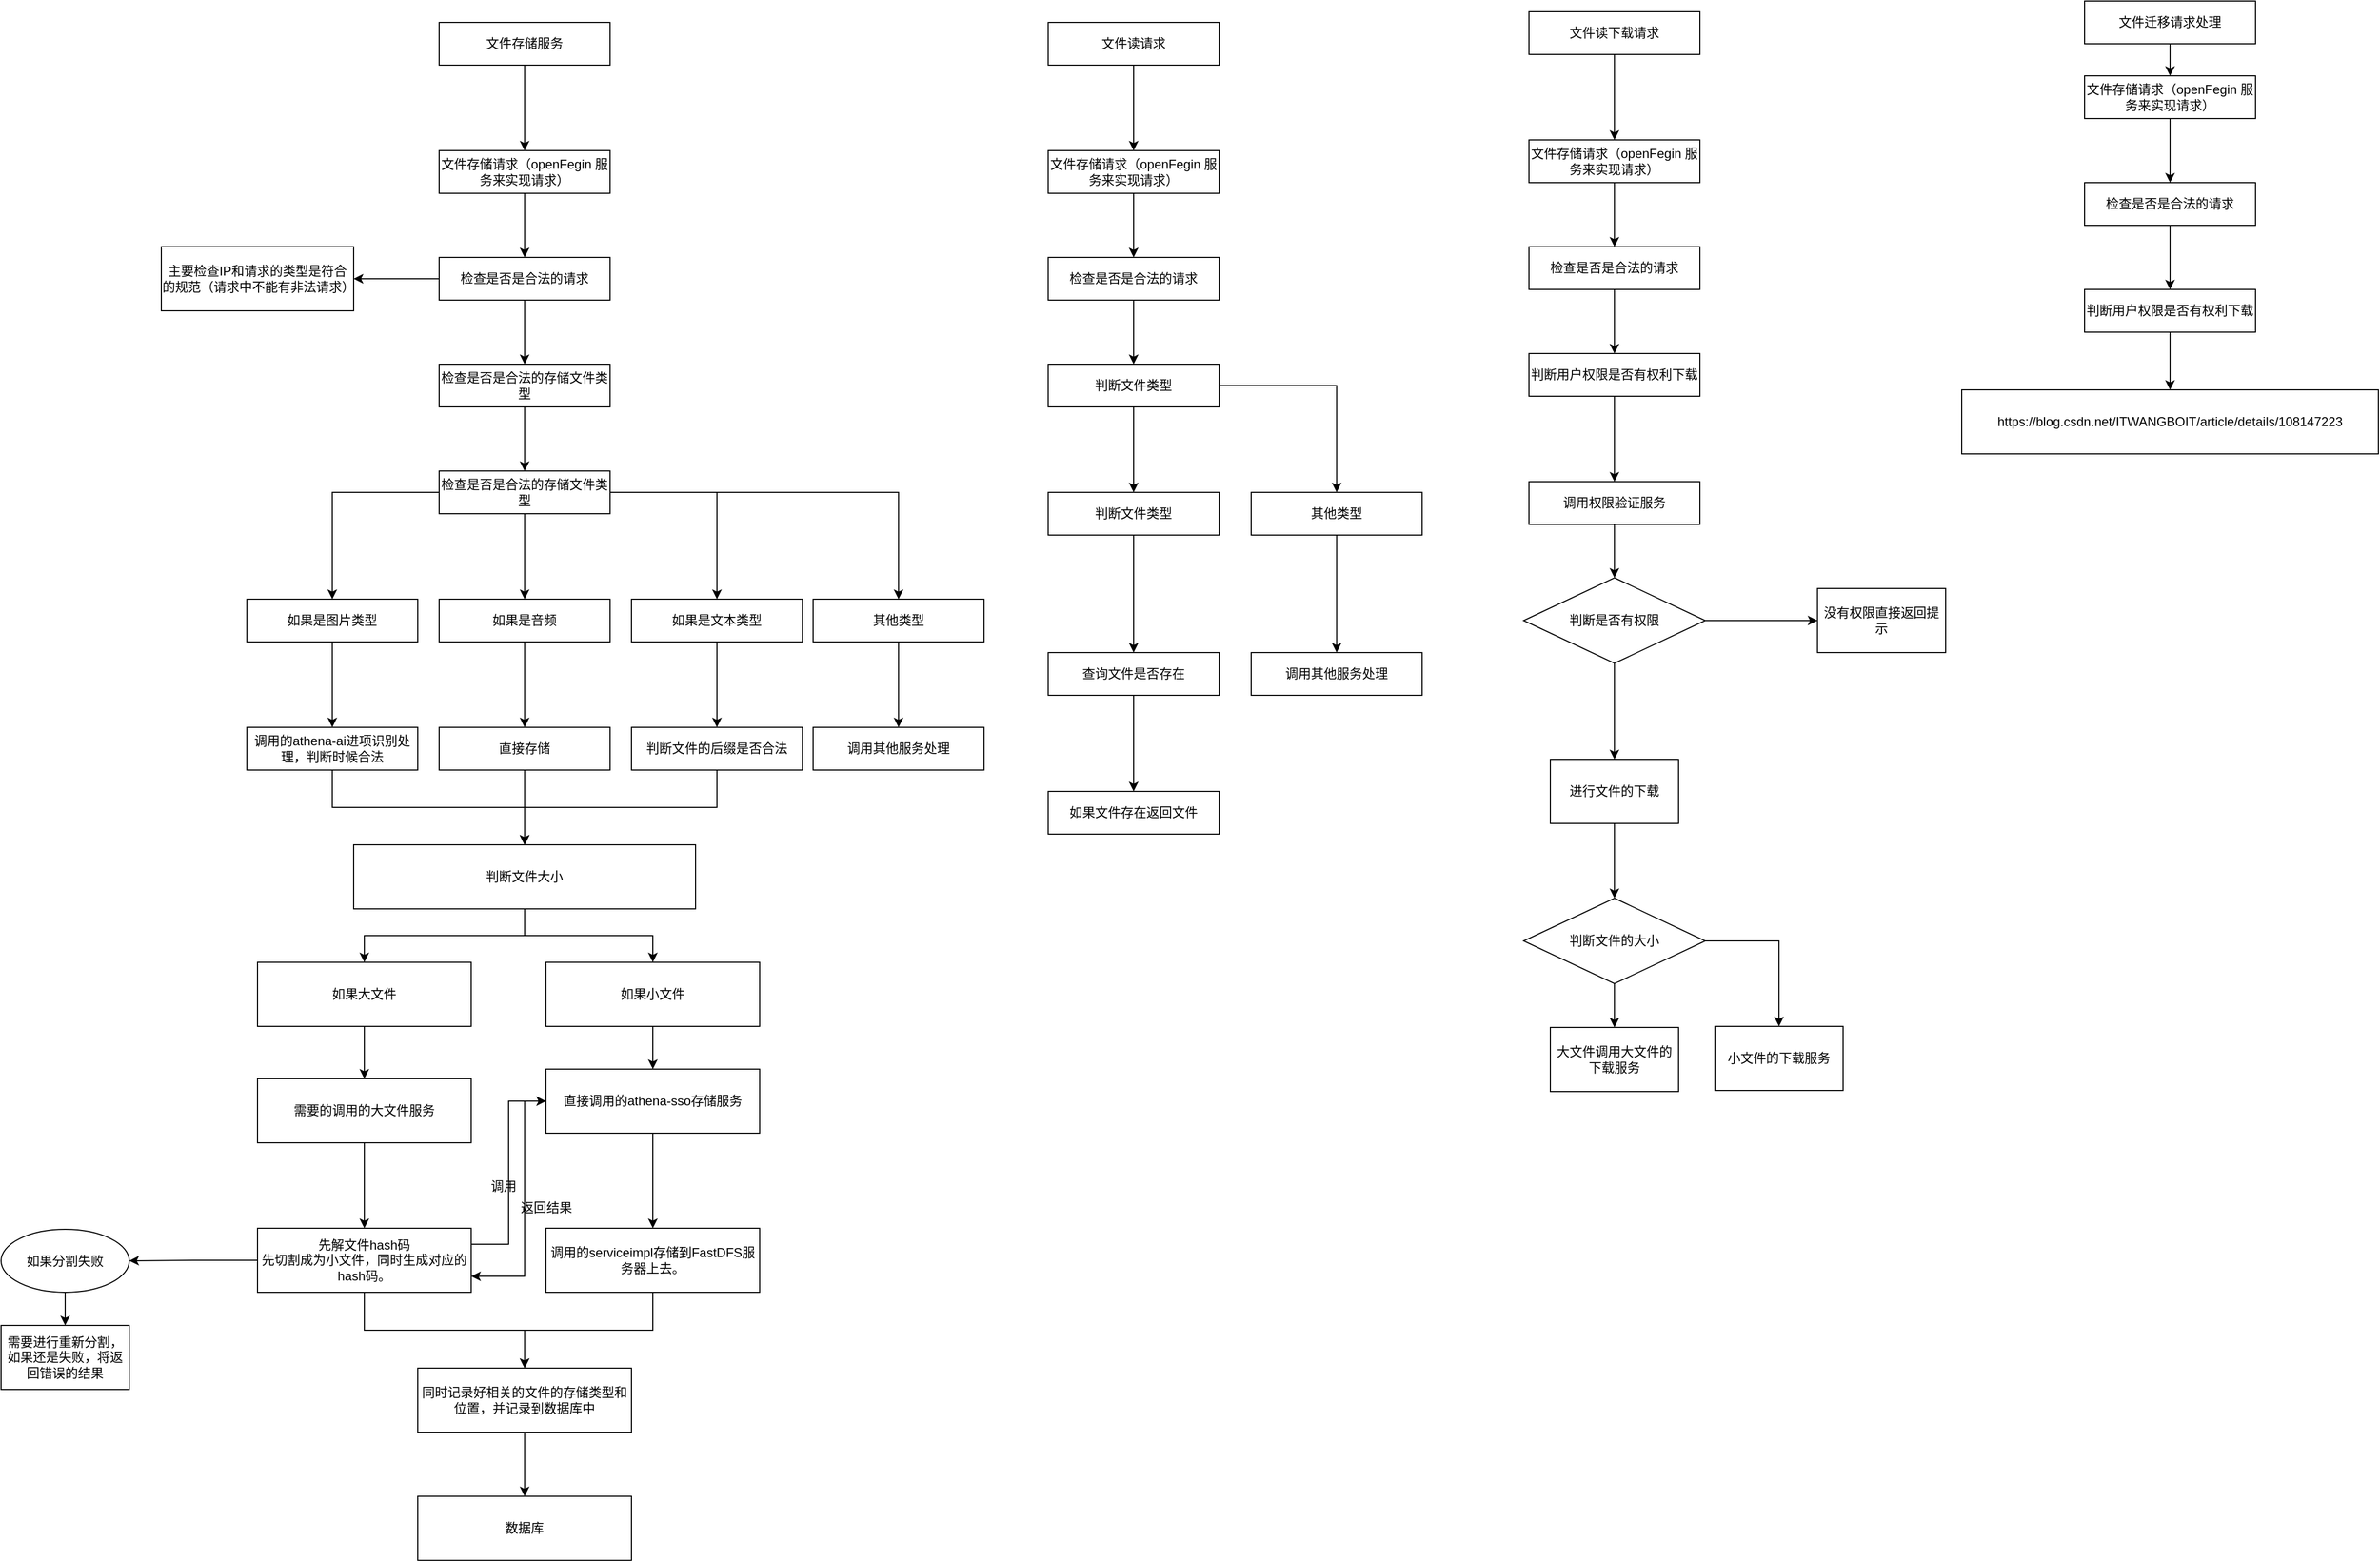 <mxfile version="17.1.3" type="device"><diagram id="G05M-xyiPs1AFuNPGO_C" name="第 1 页"><mxGraphModel dx="2426" dy="1308" grid="1" gridSize="10" guides="1" tooltips="1" connect="1" arrows="1" fold="1" page="1" pageScale="1" pageWidth="827" pageHeight="1169" math="0" shadow="0"><root><mxCell id="0"/><mxCell id="1" parent="0"/><mxCell id="X9TlRJtGgPxhMeN6eXzm-3" value="" style="edgeStyle=orthogonalEdgeStyle;rounded=0;orthogonalLoop=1;jettySize=auto;html=1;" edge="1" parent="1" source="X9TlRJtGgPxhMeN6eXzm-1" target="X9TlRJtGgPxhMeN6eXzm-2"><mxGeometry relative="1" as="geometry"/></mxCell><mxCell id="X9TlRJtGgPxhMeN6eXzm-1" value="文件存储请求（openFegin 服务来实现请求）" style="rounded=0;whiteSpace=wrap;html=1;" vertex="1" parent="1"><mxGeometry x="460" y="300" width="160" height="40" as="geometry"/></mxCell><mxCell id="X9TlRJtGgPxhMeN6eXzm-5" value="" style="edgeStyle=orthogonalEdgeStyle;rounded=0;orthogonalLoop=1;jettySize=auto;html=1;" edge="1" parent="1" source="X9TlRJtGgPxhMeN6eXzm-2" target="X9TlRJtGgPxhMeN6eXzm-4"><mxGeometry relative="1" as="geometry"/></mxCell><mxCell id="X9TlRJtGgPxhMeN6eXzm-57" value="" style="edgeStyle=orthogonalEdgeStyle;rounded=0;orthogonalLoop=1;jettySize=auto;html=1;" edge="1" parent="1" source="X9TlRJtGgPxhMeN6eXzm-2" target="X9TlRJtGgPxhMeN6eXzm-56"><mxGeometry relative="1" as="geometry"/></mxCell><mxCell id="X9TlRJtGgPxhMeN6eXzm-2" value="检查是否是合法的请求" style="rounded=0;whiteSpace=wrap;html=1;" vertex="1" parent="1"><mxGeometry x="460" y="400" width="160" height="40" as="geometry"/></mxCell><mxCell id="X9TlRJtGgPxhMeN6eXzm-7" value="" style="edgeStyle=orthogonalEdgeStyle;rounded=0;orthogonalLoop=1;jettySize=auto;html=1;" edge="1" parent="1" source="X9TlRJtGgPxhMeN6eXzm-4" target="X9TlRJtGgPxhMeN6eXzm-8"><mxGeometry relative="1" as="geometry"><mxPoint x="540" y="480" as="targetPoint"/></mxGeometry></mxCell><mxCell id="X9TlRJtGgPxhMeN6eXzm-4" value="检查是否是合法的存储文件类型" style="rounded=0;whiteSpace=wrap;html=1;" vertex="1" parent="1"><mxGeometry x="460" y="500" width="160" height="40" as="geometry"/></mxCell><mxCell id="X9TlRJtGgPxhMeN6eXzm-11" value="" style="edgeStyle=orthogonalEdgeStyle;rounded=0;orthogonalLoop=1;jettySize=auto;html=1;" edge="1" parent="1" source="X9TlRJtGgPxhMeN6eXzm-8" target="X9TlRJtGgPxhMeN6eXzm-10"><mxGeometry relative="1" as="geometry"/></mxCell><mxCell id="X9TlRJtGgPxhMeN6eXzm-13" value="" style="edgeStyle=orthogonalEdgeStyle;rounded=0;orthogonalLoop=1;jettySize=auto;html=1;" edge="1" parent="1" source="X9TlRJtGgPxhMeN6eXzm-8" target="X9TlRJtGgPxhMeN6eXzm-12"><mxGeometry relative="1" as="geometry"/></mxCell><mxCell id="X9TlRJtGgPxhMeN6eXzm-15" value="" style="edgeStyle=orthogonalEdgeStyle;rounded=0;orthogonalLoop=1;jettySize=auto;html=1;" edge="1" parent="1" source="X9TlRJtGgPxhMeN6eXzm-8" target="X9TlRJtGgPxhMeN6eXzm-14"><mxGeometry relative="1" as="geometry"/></mxCell><mxCell id="X9TlRJtGgPxhMeN6eXzm-67" style="edgeStyle=orthogonalEdgeStyle;rounded=0;orthogonalLoop=1;jettySize=auto;html=1;" edge="1" parent="1" source="X9TlRJtGgPxhMeN6eXzm-8" target="X9TlRJtGgPxhMeN6eXzm-66"><mxGeometry relative="1" as="geometry"/></mxCell><mxCell id="X9TlRJtGgPxhMeN6eXzm-8" value="检查是否是合法的存储文件类型" style="rounded=0;whiteSpace=wrap;html=1;" vertex="1" parent="1"><mxGeometry x="460" y="600" width="160" height="40" as="geometry"/></mxCell><mxCell id="X9TlRJtGgPxhMeN6eXzm-17" value="" style="edgeStyle=orthogonalEdgeStyle;rounded=0;orthogonalLoop=1;jettySize=auto;html=1;" edge="1" parent="1" source="X9TlRJtGgPxhMeN6eXzm-10" target="X9TlRJtGgPxhMeN6eXzm-16"><mxGeometry relative="1" as="geometry"/></mxCell><mxCell id="X9TlRJtGgPxhMeN6eXzm-10" value="如果是图片类型" style="rounded=0;whiteSpace=wrap;html=1;" vertex="1" parent="1"><mxGeometry x="280" y="720" width="160" height="40" as="geometry"/></mxCell><mxCell id="X9TlRJtGgPxhMeN6eXzm-21" value="" style="edgeStyle=orthogonalEdgeStyle;rounded=0;orthogonalLoop=1;jettySize=auto;html=1;" edge="1" parent="1" source="X9TlRJtGgPxhMeN6eXzm-12" target="X9TlRJtGgPxhMeN6eXzm-20"><mxGeometry relative="1" as="geometry"/></mxCell><mxCell id="X9TlRJtGgPxhMeN6eXzm-12" value="如果是文本类型" style="rounded=0;whiteSpace=wrap;html=1;" vertex="1" parent="1"><mxGeometry x="640" y="720" width="160" height="40" as="geometry"/></mxCell><mxCell id="X9TlRJtGgPxhMeN6eXzm-19" value="" style="edgeStyle=orthogonalEdgeStyle;rounded=0;orthogonalLoop=1;jettySize=auto;html=1;" edge="1" parent="1" source="X9TlRJtGgPxhMeN6eXzm-14" target="X9TlRJtGgPxhMeN6eXzm-18"><mxGeometry relative="1" as="geometry"/></mxCell><mxCell id="X9TlRJtGgPxhMeN6eXzm-14" value="如果是音频" style="rounded=0;whiteSpace=wrap;html=1;" vertex="1" parent="1"><mxGeometry x="460" y="720" width="160" height="40" as="geometry"/></mxCell><mxCell id="X9TlRJtGgPxhMeN6eXzm-23" value="" style="edgeStyle=orthogonalEdgeStyle;rounded=0;orthogonalLoop=1;jettySize=auto;html=1;" edge="1" parent="1" source="X9TlRJtGgPxhMeN6eXzm-16" target="X9TlRJtGgPxhMeN6eXzm-22"><mxGeometry relative="1" as="geometry"/></mxCell><mxCell id="X9TlRJtGgPxhMeN6eXzm-16" value="调用的athena-ai进项识别处理，判断时候合法" style="rounded=0;whiteSpace=wrap;html=1;" vertex="1" parent="1"><mxGeometry x="280" y="840" width="160" height="40" as="geometry"/></mxCell><mxCell id="X9TlRJtGgPxhMeN6eXzm-24" style="edgeStyle=orthogonalEdgeStyle;rounded=0;orthogonalLoop=1;jettySize=auto;html=1;entryX=0.5;entryY=0;entryDx=0;entryDy=0;" edge="1" parent="1" source="X9TlRJtGgPxhMeN6eXzm-18" target="X9TlRJtGgPxhMeN6eXzm-22"><mxGeometry relative="1" as="geometry"/></mxCell><mxCell id="X9TlRJtGgPxhMeN6eXzm-18" value="直接存储" style="rounded=0;whiteSpace=wrap;html=1;" vertex="1" parent="1"><mxGeometry x="460" y="840" width="160" height="40" as="geometry"/></mxCell><mxCell id="X9TlRJtGgPxhMeN6eXzm-25" style="edgeStyle=orthogonalEdgeStyle;rounded=0;orthogonalLoop=1;jettySize=auto;html=1;entryX=0.5;entryY=0;entryDx=0;entryDy=0;" edge="1" parent="1" source="X9TlRJtGgPxhMeN6eXzm-20" target="X9TlRJtGgPxhMeN6eXzm-22"><mxGeometry relative="1" as="geometry"/></mxCell><mxCell id="X9TlRJtGgPxhMeN6eXzm-20" value="判断文件的后缀是否合法" style="rounded=0;whiteSpace=wrap;html=1;" vertex="1" parent="1"><mxGeometry x="640" y="840" width="160" height="40" as="geometry"/></mxCell><mxCell id="X9TlRJtGgPxhMeN6eXzm-27" value="" style="edgeStyle=orthogonalEdgeStyle;rounded=0;orthogonalLoop=1;jettySize=auto;html=1;" edge="1" parent="1" source="X9TlRJtGgPxhMeN6eXzm-22" target="X9TlRJtGgPxhMeN6eXzm-26"><mxGeometry relative="1" as="geometry"/></mxCell><mxCell id="X9TlRJtGgPxhMeN6eXzm-29" style="edgeStyle=orthogonalEdgeStyle;rounded=0;orthogonalLoop=1;jettySize=auto;html=1;entryX=0.5;entryY=0;entryDx=0;entryDy=0;" edge="1" parent="1" source="X9TlRJtGgPxhMeN6eXzm-22" target="X9TlRJtGgPxhMeN6eXzm-28"><mxGeometry relative="1" as="geometry"/></mxCell><mxCell id="X9TlRJtGgPxhMeN6eXzm-22" value="判断文件大小" style="whiteSpace=wrap;html=1;rounded=0;" vertex="1" parent="1"><mxGeometry x="380" y="950" width="320" height="60" as="geometry"/></mxCell><mxCell id="X9TlRJtGgPxhMeN6eXzm-37" value="" style="edgeStyle=orthogonalEdgeStyle;rounded=0;orthogonalLoop=1;jettySize=auto;html=1;" edge="1" parent="1" source="X9TlRJtGgPxhMeN6eXzm-26" target="X9TlRJtGgPxhMeN6eXzm-36"><mxGeometry relative="1" as="geometry"/></mxCell><mxCell id="X9TlRJtGgPxhMeN6eXzm-26" value="如果大文件" style="whiteSpace=wrap;html=1;rounded=0;" vertex="1" parent="1"><mxGeometry x="290" y="1060" width="200" height="60" as="geometry"/></mxCell><mxCell id="X9TlRJtGgPxhMeN6eXzm-31" value="" style="edgeStyle=orthogonalEdgeStyle;rounded=0;orthogonalLoop=1;jettySize=auto;html=1;" edge="1" parent="1" source="X9TlRJtGgPxhMeN6eXzm-28" target="X9TlRJtGgPxhMeN6eXzm-30"><mxGeometry relative="1" as="geometry"/></mxCell><mxCell id="X9TlRJtGgPxhMeN6eXzm-28" value="如果小文件" style="whiteSpace=wrap;html=1;rounded=0;" vertex="1" parent="1"><mxGeometry x="560" y="1060" width="200" height="60" as="geometry"/></mxCell><mxCell id="X9TlRJtGgPxhMeN6eXzm-35" value="" style="edgeStyle=orthogonalEdgeStyle;rounded=0;orthogonalLoop=1;jettySize=auto;html=1;" edge="1" parent="1" source="X9TlRJtGgPxhMeN6eXzm-30" target="X9TlRJtGgPxhMeN6eXzm-34"><mxGeometry relative="1" as="geometry"/></mxCell><mxCell id="X9TlRJtGgPxhMeN6eXzm-44" style="edgeStyle=orthogonalEdgeStyle;rounded=0;orthogonalLoop=1;jettySize=auto;html=1;entryX=1;entryY=0.75;entryDx=0;entryDy=0;" edge="1" parent="1" source="X9TlRJtGgPxhMeN6eXzm-30" target="X9TlRJtGgPxhMeN6eXzm-38"><mxGeometry relative="1" as="geometry"><Array as="points"><mxPoint x="540" y="1190"/><mxPoint x="540" y="1354"/></Array></mxGeometry></mxCell><mxCell id="X9TlRJtGgPxhMeN6eXzm-30" value="直接调用的athena-sso存储服务" style="whiteSpace=wrap;html=1;rounded=0;" vertex="1" parent="1"><mxGeometry x="560" y="1160" width="200" height="60" as="geometry"/></mxCell><mxCell id="X9TlRJtGgPxhMeN6eXzm-33" style="edgeStyle=orthogonalEdgeStyle;rounded=0;orthogonalLoop=1;jettySize=auto;html=1;entryX=0.5;entryY=0;entryDx=0;entryDy=0;" edge="1" parent="1" source="X9TlRJtGgPxhMeN6eXzm-32" target="X9TlRJtGgPxhMeN6eXzm-1"><mxGeometry relative="1" as="geometry"/></mxCell><mxCell id="X9TlRJtGgPxhMeN6eXzm-32" value="文件存储服务" style="whiteSpace=wrap;html=1;" vertex="1" parent="1"><mxGeometry x="460" y="180" width="160" height="40" as="geometry"/></mxCell><mxCell id="X9TlRJtGgPxhMeN6eXzm-47" style="edgeStyle=orthogonalEdgeStyle;rounded=0;orthogonalLoop=1;jettySize=auto;html=1;entryX=0.5;entryY=0;entryDx=0;entryDy=0;" edge="1" parent="1" source="X9TlRJtGgPxhMeN6eXzm-34" target="X9TlRJtGgPxhMeN6eXzm-40"><mxGeometry relative="1" as="geometry"/></mxCell><mxCell id="X9TlRJtGgPxhMeN6eXzm-34" value="调用的serviceimpl存储到FastDFS服务器上去。" style="whiteSpace=wrap;html=1;rounded=0;" vertex="1" parent="1"><mxGeometry x="560" y="1309" width="200" height="60" as="geometry"/></mxCell><mxCell id="X9TlRJtGgPxhMeN6eXzm-39" value="" style="edgeStyle=orthogonalEdgeStyle;rounded=0;orthogonalLoop=1;jettySize=auto;html=1;" edge="1" parent="1" source="X9TlRJtGgPxhMeN6eXzm-36" target="X9TlRJtGgPxhMeN6eXzm-38"><mxGeometry relative="1" as="geometry"/></mxCell><mxCell id="X9TlRJtGgPxhMeN6eXzm-36" value="需要的调用的大文件服务" style="whiteSpace=wrap;html=1;rounded=0;" vertex="1" parent="1"><mxGeometry x="290" y="1169" width="200" height="60" as="geometry"/></mxCell><mxCell id="X9TlRJtGgPxhMeN6eXzm-41" value="" style="edgeStyle=orthogonalEdgeStyle;rounded=0;orthogonalLoop=1;jettySize=auto;html=1;" edge="1" parent="1" source="X9TlRJtGgPxhMeN6eXzm-38" target="X9TlRJtGgPxhMeN6eXzm-40"><mxGeometry relative="1" as="geometry"/></mxCell><mxCell id="X9TlRJtGgPxhMeN6eXzm-43" style="edgeStyle=orthogonalEdgeStyle;rounded=0;orthogonalLoop=1;jettySize=auto;html=1;entryX=0;entryY=0.5;entryDx=0;entryDy=0;exitX=1;exitY=0.25;exitDx=0;exitDy=0;" edge="1" parent="1" source="X9TlRJtGgPxhMeN6eXzm-38" target="X9TlRJtGgPxhMeN6eXzm-30"><mxGeometry relative="1" as="geometry"/></mxCell><mxCell id="X9TlRJtGgPxhMeN6eXzm-49" value="" style="edgeStyle=orthogonalEdgeStyle;rounded=0;orthogonalLoop=1;jettySize=auto;html=1;" edge="1" parent="1" source="X9TlRJtGgPxhMeN6eXzm-38" target="X9TlRJtGgPxhMeN6eXzm-48"><mxGeometry relative="1" as="geometry"/></mxCell><mxCell id="X9TlRJtGgPxhMeN6eXzm-38" value="&lt;div&gt;先解文件hash码&lt;/div&gt;&lt;div&gt;先切割成为小文件，同时生成对应的hash码。&lt;/div&gt;" style="whiteSpace=wrap;html=1;rounded=0;" vertex="1" parent="1"><mxGeometry x="290" y="1309" width="200" height="60" as="geometry"/></mxCell><mxCell id="X9TlRJtGgPxhMeN6eXzm-55" value="" style="edgeStyle=orthogonalEdgeStyle;rounded=0;orthogonalLoop=1;jettySize=auto;html=1;" edge="1" parent="1" source="X9TlRJtGgPxhMeN6eXzm-40" target="X9TlRJtGgPxhMeN6eXzm-54"><mxGeometry relative="1" as="geometry"/></mxCell><mxCell id="X9TlRJtGgPxhMeN6eXzm-40" value="同时记录好相关的文件的存储类型和位置，并记录到数据库中" style="whiteSpace=wrap;html=1;rounded=0;" vertex="1" parent="1"><mxGeometry x="440" y="1440" width="200" height="60" as="geometry"/></mxCell><mxCell id="X9TlRJtGgPxhMeN6eXzm-51" value="" style="edgeStyle=orthogonalEdgeStyle;rounded=0;orthogonalLoop=1;jettySize=auto;html=1;" edge="1" parent="1" source="X9TlRJtGgPxhMeN6eXzm-48" target="X9TlRJtGgPxhMeN6eXzm-50"><mxGeometry relative="1" as="geometry"/></mxCell><mxCell id="X9TlRJtGgPxhMeN6eXzm-48" value="如果分割失败" style="ellipse;whiteSpace=wrap;html=1;rounded=0;" vertex="1" parent="1"><mxGeometry x="50" y="1310" width="120" height="59" as="geometry"/></mxCell><mxCell id="X9TlRJtGgPxhMeN6eXzm-50" value="需要进行重新分割，如果还是失败，将返回错误的结果" style="rounded=0;whiteSpace=wrap;html=1;" vertex="1" parent="1"><mxGeometry x="50" y="1400" width="120" height="60" as="geometry"/></mxCell><mxCell id="X9TlRJtGgPxhMeN6eXzm-52" value="调用" style="text;html=1;align=center;verticalAlign=middle;resizable=0;points=[];autosize=1;strokeColor=none;fillColor=none;" vertex="1" parent="1"><mxGeometry x="500" y="1260" width="40" height="20" as="geometry"/></mxCell><mxCell id="X9TlRJtGgPxhMeN6eXzm-53" value="返回结果" style="text;html=1;align=center;verticalAlign=middle;resizable=0;points=[];autosize=1;strokeColor=none;fillColor=none;" vertex="1" parent="1"><mxGeometry x="530" y="1280" width="60" height="20" as="geometry"/></mxCell><mxCell id="X9TlRJtGgPxhMeN6eXzm-54" value="数据库" style="whiteSpace=wrap;html=1;rounded=0;" vertex="1" parent="1"><mxGeometry x="440" y="1560" width="200" height="60" as="geometry"/></mxCell><mxCell id="X9TlRJtGgPxhMeN6eXzm-56" value="主要检查IP和请求的类型是符合的规范（请求中不能有非法请求）" style="rounded=0;whiteSpace=wrap;html=1;" vertex="1" parent="1"><mxGeometry x="200" y="390" width="180" height="60" as="geometry"/></mxCell><mxCell id="X9TlRJtGgPxhMeN6eXzm-62" style="edgeStyle=orthogonalEdgeStyle;rounded=0;orthogonalLoop=1;jettySize=auto;html=1;entryX=0.5;entryY=0;entryDx=0;entryDy=0;" edge="1" parent="1" source="X9TlRJtGgPxhMeN6eXzm-58" target="X9TlRJtGgPxhMeN6eXzm-59"><mxGeometry relative="1" as="geometry"/></mxCell><mxCell id="X9TlRJtGgPxhMeN6eXzm-58" value="文件读请求" style="whiteSpace=wrap;html=1;" vertex="1" parent="1"><mxGeometry x="1030" y="180" width="160" height="40" as="geometry"/></mxCell><mxCell id="X9TlRJtGgPxhMeN6eXzm-63" style="edgeStyle=orthogonalEdgeStyle;rounded=0;orthogonalLoop=1;jettySize=auto;html=1;" edge="1" parent="1" source="X9TlRJtGgPxhMeN6eXzm-59" target="X9TlRJtGgPxhMeN6eXzm-60"><mxGeometry relative="1" as="geometry"/></mxCell><mxCell id="X9TlRJtGgPxhMeN6eXzm-59" value="文件存储请求（openFegin 服务来实现请求）" style="rounded=0;whiteSpace=wrap;html=1;" vertex="1" parent="1"><mxGeometry x="1030" y="300" width="160" height="40" as="geometry"/></mxCell><mxCell id="X9TlRJtGgPxhMeN6eXzm-64" style="edgeStyle=orthogonalEdgeStyle;rounded=0;orthogonalLoop=1;jettySize=auto;html=1;" edge="1" parent="1" source="X9TlRJtGgPxhMeN6eXzm-60" target="X9TlRJtGgPxhMeN6eXzm-61"><mxGeometry relative="1" as="geometry"/></mxCell><mxCell id="X9TlRJtGgPxhMeN6eXzm-60" value="检查是否是合法的请求" style="rounded=0;whiteSpace=wrap;html=1;" vertex="1" parent="1"><mxGeometry x="1030" y="400" width="160" height="40" as="geometry"/></mxCell><mxCell id="X9TlRJtGgPxhMeN6eXzm-71" value="" style="edgeStyle=orthogonalEdgeStyle;rounded=0;orthogonalLoop=1;jettySize=auto;html=1;" edge="1" parent="1" source="X9TlRJtGgPxhMeN6eXzm-61" target="X9TlRJtGgPxhMeN6eXzm-70"><mxGeometry relative="1" as="geometry"/></mxCell><mxCell id="X9TlRJtGgPxhMeN6eXzm-73" value="" style="edgeStyle=orthogonalEdgeStyle;rounded=0;orthogonalLoop=1;jettySize=auto;html=1;" edge="1" parent="1" source="X9TlRJtGgPxhMeN6eXzm-61" target="X9TlRJtGgPxhMeN6eXzm-72"><mxGeometry relative="1" as="geometry"/></mxCell><mxCell id="X9TlRJtGgPxhMeN6eXzm-61" value="判断文件类型" style="rounded=0;whiteSpace=wrap;html=1;" vertex="1" parent="1"><mxGeometry x="1030" y="500" width="160" height="40" as="geometry"/></mxCell><mxCell id="X9TlRJtGgPxhMeN6eXzm-69" style="edgeStyle=orthogonalEdgeStyle;rounded=0;orthogonalLoop=1;jettySize=auto;html=1;" edge="1" parent="1" source="X9TlRJtGgPxhMeN6eXzm-66" target="X9TlRJtGgPxhMeN6eXzm-68"><mxGeometry relative="1" as="geometry"/></mxCell><mxCell id="X9TlRJtGgPxhMeN6eXzm-66" value="其他类型" style="rounded=0;whiteSpace=wrap;html=1;" vertex="1" parent="1"><mxGeometry x="810" y="720" width="160" height="40" as="geometry"/></mxCell><mxCell id="X9TlRJtGgPxhMeN6eXzm-68" value="调用其他服务处理" style="rounded=0;whiteSpace=wrap;html=1;" vertex="1" parent="1"><mxGeometry x="810" y="840" width="160" height="40" as="geometry"/></mxCell><mxCell id="X9TlRJtGgPxhMeN6eXzm-77" value="" style="edgeStyle=orthogonalEdgeStyle;rounded=0;orthogonalLoop=1;jettySize=auto;html=1;" edge="1" parent="1" source="X9TlRJtGgPxhMeN6eXzm-70" target="X9TlRJtGgPxhMeN6eXzm-76"><mxGeometry relative="1" as="geometry"/></mxCell><mxCell id="X9TlRJtGgPxhMeN6eXzm-70" value="判断文件类型" style="rounded=0;whiteSpace=wrap;html=1;" vertex="1" parent="1"><mxGeometry x="1030" y="620" width="160" height="40" as="geometry"/></mxCell><mxCell id="X9TlRJtGgPxhMeN6eXzm-75" style="edgeStyle=orthogonalEdgeStyle;rounded=0;orthogonalLoop=1;jettySize=auto;html=1;" edge="1" parent="1" source="X9TlRJtGgPxhMeN6eXzm-72" target="X9TlRJtGgPxhMeN6eXzm-74"><mxGeometry relative="1" as="geometry"/></mxCell><mxCell id="X9TlRJtGgPxhMeN6eXzm-72" value="其他类型" style="rounded=0;whiteSpace=wrap;html=1;" vertex="1" parent="1"><mxGeometry x="1220" y="620" width="160" height="40" as="geometry"/></mxCell><mxCell id="X9TlRJtGgPxhMeN6eXzm-74" value="调用其他服务处理" style="rounded=0;whiteSpace=wrap;html=1;" vertex="1" parent="1"><mxGeometry x="1220" y="770" width="160" height="40" as="geometry"/></mxCell><mxCell id="X9TlRJtGgPxhMeN6eXzm-79" value="" style="edgeStyle=orthogonalEdgeStyle;rounded=0;orthogonalLoop=1;jettySize=auto;html=1;" edge="1" parent="1" source="X9TlRJtGgPxhMeN6eXzm-76" target="X9TlRJtGgPxhMeN6eXzm-78"><mxGeometry relative="1" as="geometry"/></mxCell><mxCell id="X9TlRJtGgPxhMeN6eXzm-76" value="查询文件是否存在" style="rounded=0;whiteSpace=wrap;html=1;" vertex="1" parent="1"><mxGeometry x="1030" y="770" width="160" height="40" as="geometry"/></mxCell><mxCell id="X9TlRJtGgPxhMeN6eXzm-78" value="如果文件存在返回文件" style="rounded=0;whiteSpace=wrap;html=1;" vertex="1" parent="1"><mxGeometry x="1030" y="900" width="160" height="40" as="geometry"/></mxCell><mxCell id="X9TlRJtGgPxhMeN6eXzm-108" style="edgeStyle=orthogonalEdgeStyle;rounded=0;orthogonalLoop=1;jettySize=auto;html=1;entryX=0.5;entryY=0;entryDx=0;entryDy=0;" edge="1" parent="1" source="X9TlRJtGgPxhMeN6eXzm-104" target="X9TlRJtGgPxhMeN6eXzm-105"><mxGeometry relative="1" as="geometry"/></mxCell><mxCell id="X9TlRJtGgPxhMeN6eXzm-104" value="文件读下载请求" style="whiteSpace=wrap;html=1;" vertex="1" parent="1"><mxGeometry x="1480" y="170" width="160" height="40" as="geometry"/></mxCell><mxCell id="X9TlRJtGgPxhMeN6eXzm-109" style="edgeStyle=orthogonalEdgeStyle;rounded=0;orthogonalLoop=1;jettySize=auto;html=1;" edge="1" parent="1" source="X9TlRJtGgPxhMeN6eXzm-105" target="X9TlRJtGgPxhMeN6eXzm-106"><mxGeometry relative="1" as="geometry"/></mxCell><mxCell id="X9TlRJtGgPxhMeN6eXzm-105" value="文件存储请求（openFegin 服务来实现请求）" style="rounded=0;whiteSpace=wrap;html=1;" vertex="1" parent="1"><mxGeometry x="1480" y="290" width="160" height="40" as="geometry"/></mxCell><mxCell id="X9TlRJtGgPxhMeN6eXzm-110" style="edgeStyle=orthogonalEdgeStyle;rounded=0;orthogonalLoop=1;jettySize=auto;html=1;entryX=0.5;entryY=0;entryDx=0;entryDy=0;" edge="1" parent="1" source="X9TlRJtGgPxhMeN6eXzm-106" target="X9TlRJtGgPxhMeN6eXzm-107"><mxGeometry relative="1" as="geometry"/></mxCell><mxCell id="X9TlRJtGgPxhMeN6eXzm-106" value="检查是否是合法的请求" style="rounded=0;whiteSpace=wrap;html=1;" vertex="1" parent="1"><mxGeometry x="1480" y="390" width="160" height="40" as="geometry"/></mxCell><mxCell id="X9TlRJtGgPxhMeN6eXzm-112" value="" style="edgeStyle=orthogonalEdgeStyle;rounded=0;orthogonalLoop=1;jettySize=auto;html=1;" edge="1" parent="1" source="X9TlRJtGgPxhMeN6eXzm-107" target="X9TlRJtGgPxhMeN6eXzm-111"><mxGeometry relative="1" as="geometry"/></mxCell><mxCell id="X9TlRJtGgPxhMeN6eXzm-107" value="判断用户权限是否有权利下载" style="rounded=0;whiteSpace=wrap;html=1;" vertex="1" parent="1"><mxGeometry x="1480" y="490" width="160" height="40" as="geometry"/></mxCell><mxCell id="X9TlRJtGgPxhMeN6eXzm-118" value="" style="edgeStyle=orthogonalEdgeStyle;rounded=0;orthogonalLoop=1;jettySize=auto;html=1;" edge="1" parent="1" source="X9TlRJtGgPxhMeN6eXzm-111" target="X9TlRJtGgPxhMeN6eXzm-117"><mxGeometry relative="1" as="geometry"/></mxCell><mxCell id="X9TlRJtGgPxhMeN6eXzm-111" value="调用权限验证服务" style="rounded=0;whiteSpace=wrap;html=1;" vertex="1" parent="1"><mxGeometry x="1480" y="610" width="160" height="40" as="geometry"/></mxCell><mxCell id="X9TlRJtGgPxhMeN6eXzm-120" value="" style="edgeStyle=orthogonalEdgeStyle;rounded=0;orthogonalLoop=1;jettySize=auto;html=1;" edge="1" parent="1" source="X9TlRJtGgPxhMeN6eXzm-117" target="X9TlRJtGgPxhMeN6eXzm-119"><mxGeometry relative="1" as="geometry"/></mxCell><mxCell id="X9TlRJtGgPxhMeN6eXzm-122" value="" style="edgeStyle=orthogonalEdgeStyle;rounded=0;orthogonalLoop=1;jettySize=auto;html=1;" edge="1" parent="1" source="X9TlRJtGgPxhMeN6eXzm-117" target="X9TlRJtGgPxhMeN6eXzm-121"><mxGeometry relative="1" as="geometry"/></mxCell><mxCell id="X9TlRJtGgPxhMeN6eXzm-117" value="判断是否有权限" style="rhombus;whiteSpace=wrap;html=1;rounded=0;" vertex="1" parent="1"><mxGeometry x="1475" y="700" width="170" height="80" as="geometry"/></mxCell><mxCell id="X9TlRJtGgPxhMeN6eXzm-126" value="" style="edgeStyle=orthogonalEdgeStyle;rounded=0;orthogonalLoop=1;jettySize=auto;html=1;" edge="1" parent="1" source="X9TlRJtGgPxhMeN6eXzm-119" target="X9TlRJtGgPxhMeN6eXzm-125"><mxGeometry relative="1" as="geometry"/></mxCell><mxCell id="X9TlRJtGgPxhMeN6eXzm-119" value="进行文件的下载" style="whiteSpace=wrap;html=1;rounded=0;" vertex="1" parent="1"><mxGeometry x="1500" y="870" width="120" height="60" as="geometry"/></mxCell><mxCell id="X9TlRJtGgPxhMeN6eXzm-121" value="没有权限直接返回提示" style="whiteSpace=wrap;html=1;rounded=0;" vertex="1" parent="1"><mxGeometry x="1750" y="710" width="120" height="60" as="geometry"/></mxCell><mxCell id="X9TlRJtGgPxhMeN6eXzm-128" value="" style="edgeStyle=orthogonalEdgeStyle;rounded=0;orthogonalLoop=1;jettySize=auto;html=1;" edge="1" parent="1" source="X9TlRJtGgPxhMeN6eXzm-125" target="X9TlRJtGgPxhMeN6eXzm-127"><mxGeometry relative="1" as="geometry"/></mxCell><mxCell id="X9TlRJtGgPxhMeN6eXzm-130" value="" style="edgeStyle=orthogonalEdgeStyle;rounded=0;orthogonalLoop=1;jettySize=auto;html=1;" edge="1" parent="1" source="X9TlRJtGgPxhMeN6eXzm-125" target="X9TlRJtGgPxhMeN6eXzm-129"><mxGeometry relative="1" as="geometry"/></mxCell><mxCell id="X9TlRJtGgPxhMeN6eXzm-125" value="判断文件的大小" style="rhombus;whiteSpace=wrap;html=1;rounded=0;" vertex="1" parent="1"><mxGeometry x="1475" y="1000" width="170" height="80" as="geometry"/></mxCell><mxCell id="X9TlRJtGgPxhMeN6eXzm-127" value="大文件调用大文件的下载服务" style="whiteSpace=wrap;html=1;rounded=0;" vertex="1" parent="1"><mxGeometry x="1500" y="1121" width="120" height="60" as="geometry"/></mxCell><mxCell id="X9TlRJtGgPxhMeN6eXzm-129" value="小文件的下载服务" style="whiteSpace=wrap;html=1;rounded=0;" vertex="1" parent="1"><mxGeometry x="1654" y="1120" width="120" height="60" as="geometry"/></mxCell><mxCell id="X9TlRJtGgPxhMeN6eXzm-139" style="edgeStyle=orthogonalEdgeStyle;rounded=0;orthogonalLoop=1;jettySize=auto;html=1;entryX=0.5;entryY=0;entryDx=0;entryDy=0;" edge="1" parent="1" source="X9TlRJtGgPxhMeN6eXzm-131" target="X9TlRJtGgPxhMeN6eXzm-136"><mxGeometry relative="1" as="geometry"/></mxCell><mxCell id="X9TlRJtGgPxhMeN6eXzm-131" value="文件迁移请求处理" style="whiteSpace=wrap;html=1;" vertex="1" parent="1"><mxGeometry x="2000" y="160" width="160" height="40" as="geometry"/></mxCell><mxCell id="X9TlRJtGgPxhMeN6eXzm-134" value="https://blog.csdn.net/ITWANGBOIT/article/details/108147223" style="whiteSpace=wrap;html=1;" vertex="1" parent="1"><mxGeometry x="1885" y="524" width="390" height="60" as="geometry"/></mxCell><mxCell id="X9TlRJtGgPxhMeN6eXzm-140" style="edgeStyle=orthogonalEdgeStyle;rounded=0;orthogonalLoop=1;jettySize=auto;html=1;" edge="1" parent="1" source="X9TlRJtGgPxhMeN6eXzm-136" target="X9TlRJtGgPxhMeN6eXzm-137"><mxGeometry relative="1" as="geometry"/></mxCell><mxCell id="X9TlRJtGgPxhMeN6eXzm-136" value="文件存储请求（openFegin 服务来实现请求）" style="rounded=0;whiteSpace=wrap;html=1;" vertex="1" parent="1"><mxGeometry x="2000" y="230" width="160" height="40" as="geometry"/></mxCell><mxCell id="X9TlRJtGgPxhMeN6eXzm-141" style="edgeStyle=orthogonalEdgeStyle;rounded=0;orthogonalLoop=1;jettySize=auto;html=1;entryX=0.5;entryY=0;entryDx=0;entryDy=0;" edge="1" parent="1" source="X9TlRJtGgPxhMeN6eXzm-137" target="X9TlRJtGgPxhMeN6eXzm-138"><mxGeometry relative="1" as="geometry"/></mxCell><mxCell id="X9TlRJtGgPxhMeN6eXzm-137" value="检查是否是合法的请求" style="rounded=0;whiteSpace=wrap;html=1;" vertex="1" parent="1"><mxGeometry x="2000" y="330" width="160" height="40" as="geometry"/></mxCell><mxCell id="X9TlRJtGgPxhMeN6eXzm-142" style="edgeStyle=orthogonalEdgeStyle;rounded=0;orthogonalLoop=1;jettySize=auto;html=1;" edge="1" parent="1" source="X9TlRJtGgPxhMeN6eXzm-138" target="X9TlRJtGgPxhMeN6eXzm-134"><mxGeometry relative="1" as="geometry"/></mxCell><mxCell id="X9TlRJtGgPxhMeN6eXzm-138" value="判断用户权限是否有权利下载" style="rounded=0;whiteSpace=wrap;html=1;" vertex="1" parent="1"><mxGeometry x="2000" y="430" width="160" height="40" as="geometry"/></mxCell></root></mxGraphModel></diagram></mxfile>